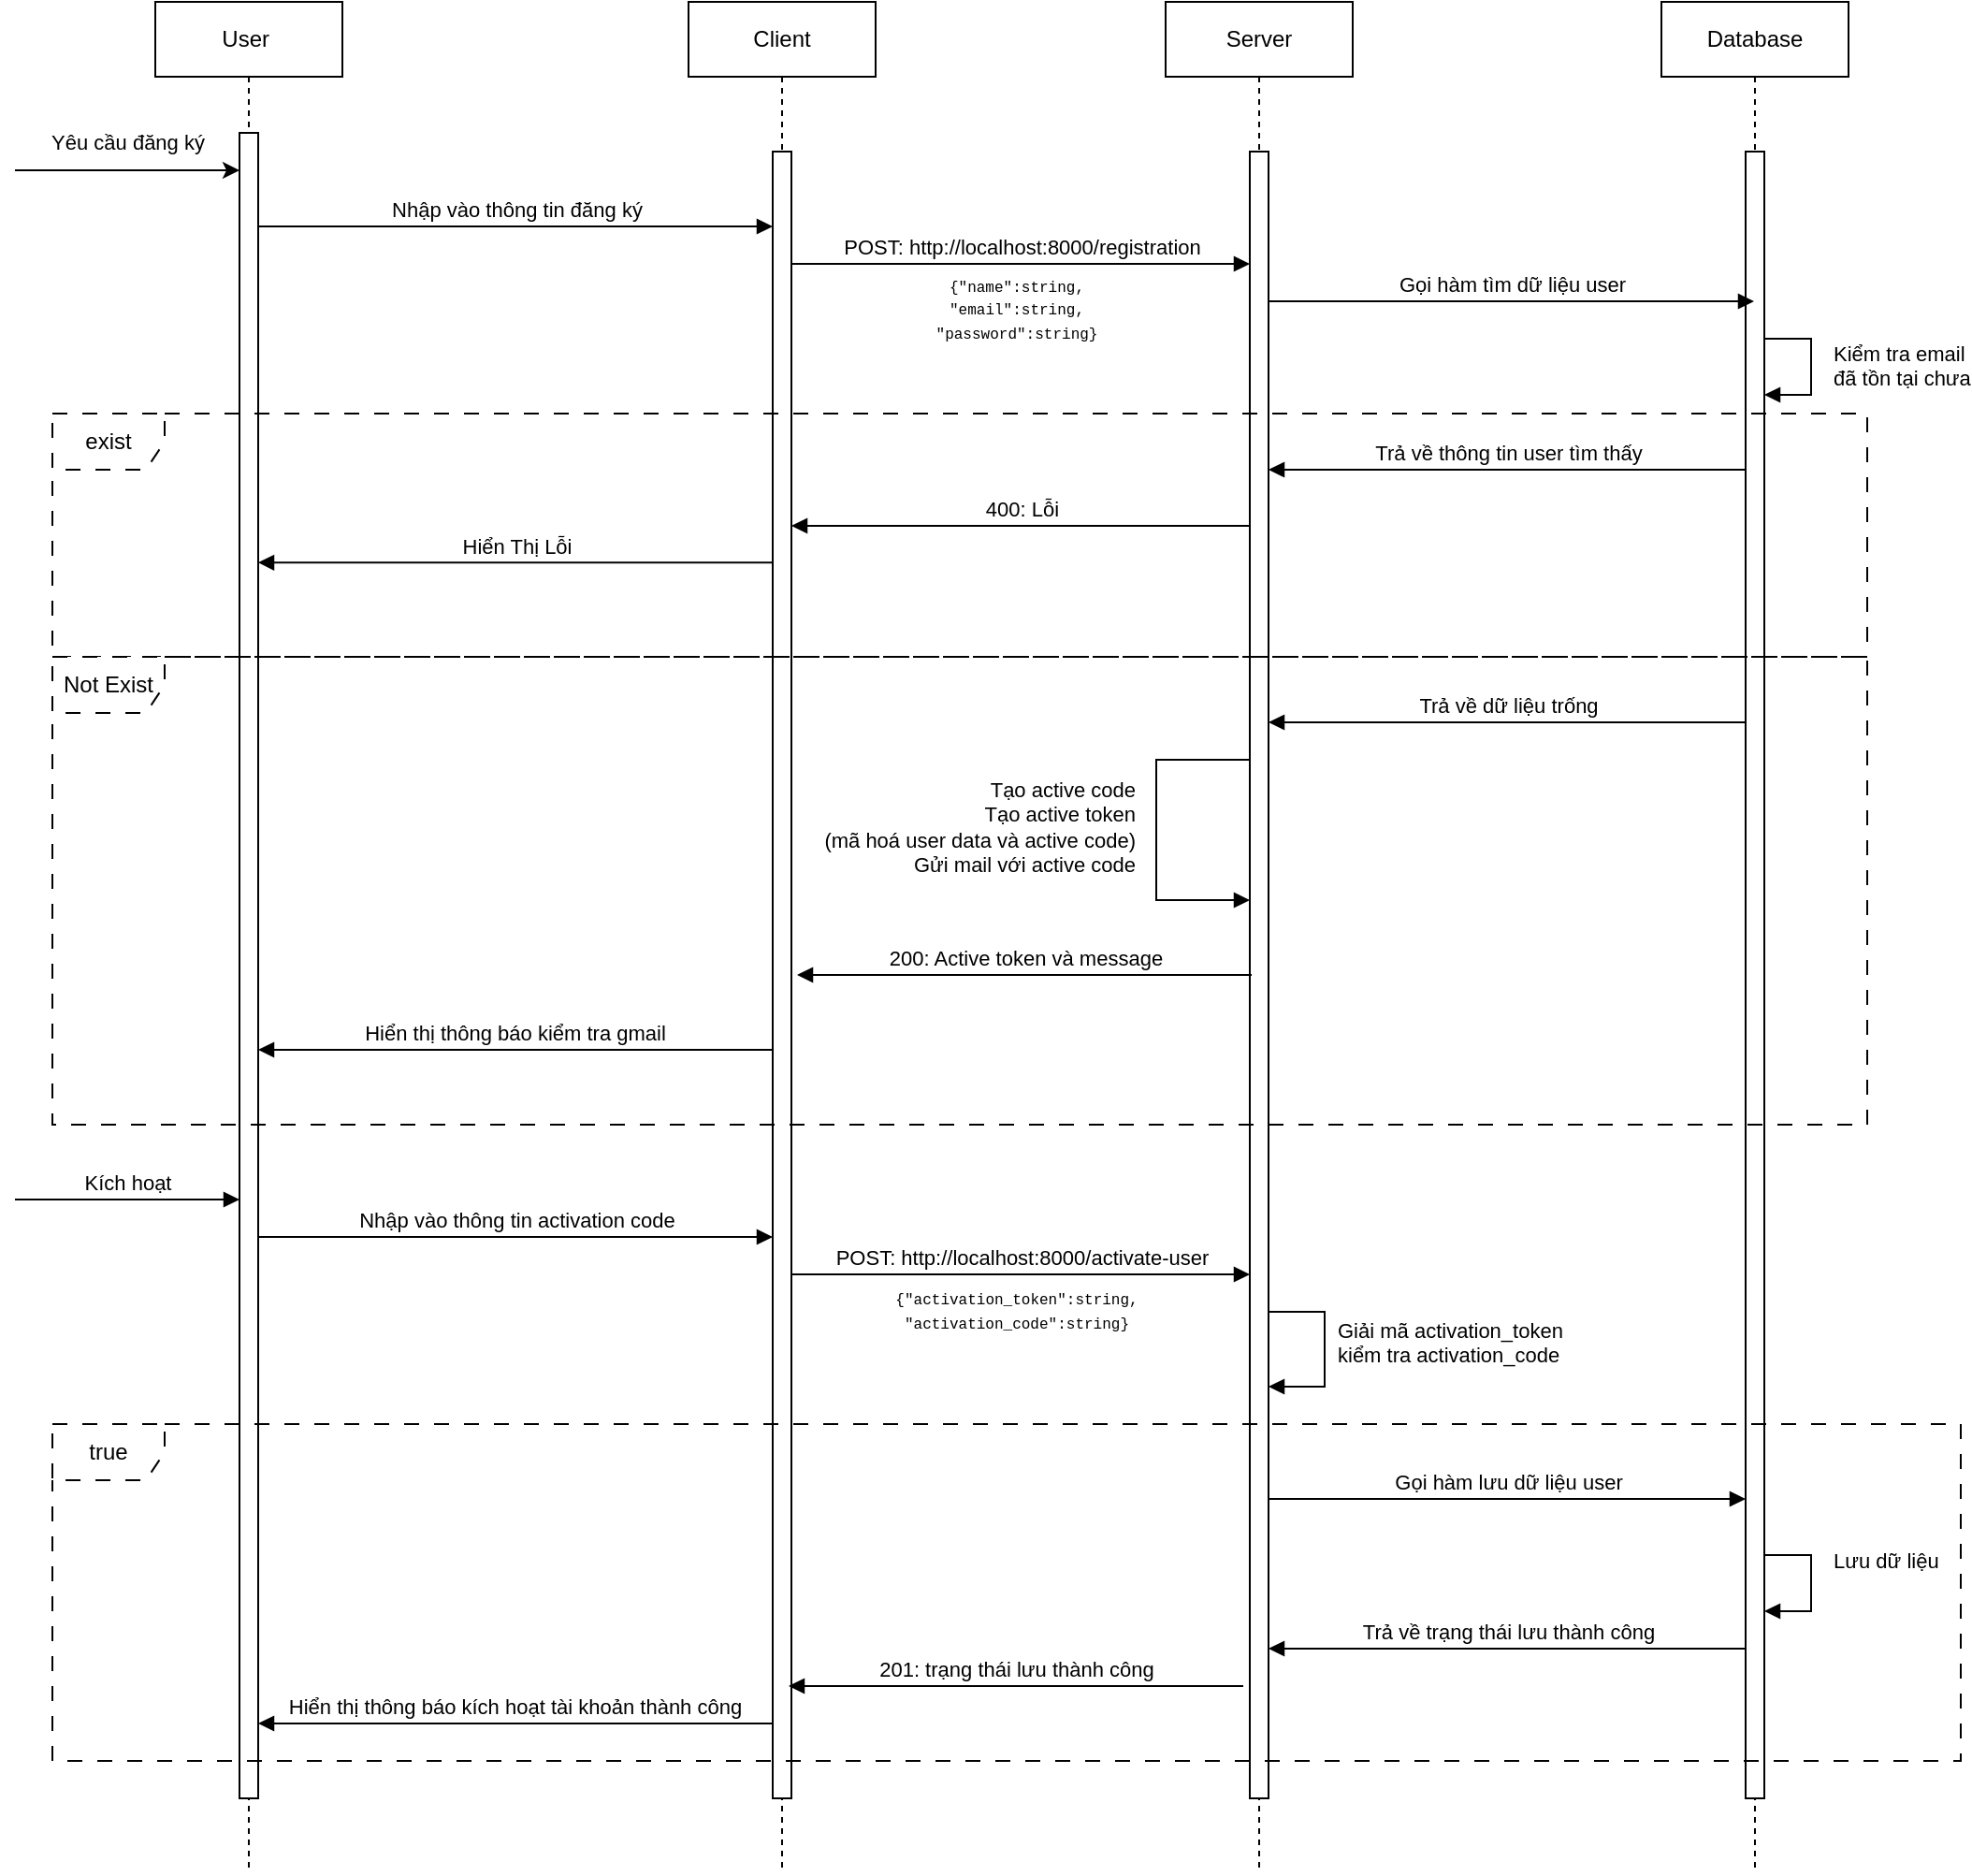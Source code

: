<mxfile version="24.1.0" type="device" pages="3">
  <diagram name="Registration" id="2YBvvXClWsGukQMizWep">
    <mxGraphModel dx="1434" dy="1047" grid="1" gridSize="10" guides="1" tooltips="1" connect="1" arrows="1" fold="1" page="1" pageScale="1" pageWidth="1100" pageHeight="850" math="0" shadow="0">
      <root>
        <mxCell id="0" />
        <mxCell id="1" parent="0" />
        <mxCell id="aM9ryv3xv72pqoxQDRHE-1" value="User&amp;nbsp;" style="shape=umlLifeline;perimeter=lifelinePerimeter;whiteSpace=wrap;html=1;container=0;dropTarget=0;collapsible=0;recursiveResize=0;outlineConnect=0;portConstraint=eastwest;newEdgeStyle={&quot;edgeStyle&quot;:&quot;elbowEdgeStyle&quot;,&quot;elbow&quot;:&quot;vertical&quot;,&quot;curved&quot;:0,&quot;rounded&quot;:0};" parent="1" vertex="1">
          <mxGeometry x="85" y="40" width="100" height="1000" as="geometry" />
        </mxCell>
        <mxCell id="aM9ryv3xv72pqoxQDRHE-2" value="" style="html=1;points=[];perimeter=orthogonalPerimeter;outlineConnect=0;targetShapes=umlLifeline;portConstraint=eastwest;newEdgeStyle={&quot;edgeStyle&quot;:&quot;elbowEdgeStyle&quot;,&quot;elbow&quot;:&quot;vertical&quot;,&quot;curved&quot;:0,&quot;rounded&quot;:0};" parent="aM9ryv3xv72pqoxQDRHE-1" vertex="1">
          <mxGeometry x="45" y="70" width="10" height="890" as="geometry" />
        </mxCell>
        <mxCell id="aM9ryv3xv72pqoxQDRHE-5" value="Client" style="shape=umlLifeline;perimeter=lifelinePerimeter;whiteSpace=wrap;html=1;container=0;dropTarget=0;collapsible=0;recursiveResize=0;outlineConnect=0;portConstraint=eastwest;newEdgeStyle={&quot;edgeStyle&quot;:&quot;elbowEdgeStyle&quot;,&quot;elbow&quot;:&quot;vertical&quot;,&quot;curved&quot;:0,&quot;rounded&quot;:0};" parent="1" vertex="1">
          <mxGeometry x="370" y="40" width="100" height="1000" as="geometry" />
        </mxCell>
        <mxCell id="aM9ryv3xv72pqoxQDRHE-6" value="" style="html=1;points=[];perimeter=orthogonalPerimeter;outlineConnect=0;targetShapes=umlLifeline;portConstraint=eastwest;newEdgeStyle={&quot;edgeStyle&quot;:&quot;elbowEdgeStyle&quot;,&quot;elbow&quot;:&quot;vertical&quot;,&quot;curved&quot;:0,&quot;rounded&quot;:0};" parent="aM9ryv3xv72pqoxQDRHE-5" vertex="1">
          <mxGeometry x="45" y="80" width="10" height="880" as="geometry" />
        </mxCell>
        <mxCell id="aM9ryv3xv72pqoxQDRHE-7" value="Nhập vào thông tin đăng ký" style="html=1;verticalAlign=bottom;endArrow=block;edgeStyle=elbowEdgeStyle;elbow=vertical;curved=0;rounded=0;" parent="1" target="aM9ryv3xv72pqoxQDRHE-6" edge="1">
          <mxGeometry relative="1" as="geometry">
            <mxPoint x="140" y="160" as="sourcePoint" />
            <Array as="points">
              <mxPoint x="275" y="160" />
              <mxPoint x="225" y="140" />
            </Array>
            <mxPoint x="450" y="160" as="targetPoint" />
          </mxGeometry>
        </mxCell>
        <mxCell id="dSU3WJ1MzrSlYaQbM98C-1" value="Server" style="shape=umlLifeline;perimeter=lifelinePerimeter;whiteSpace=wrap;html=1;container=0;dropTarget=0;collapsible=0;recursiveResize=0;outlineConnect=0;portConstraint=eastwest;newEdgeStyle={&quot;edgeStyle&quot;:&quot;elbowEdgeStyle&quot;,&quot;elbow&quot;:&quot;vertical&quot;,&quot;curved&quot;:0,&quot;rounded&quot;:0};" parent="1" vertex="1">
          <mxGeometry x="625" y="40" width="100" height="1000" as="geometry" />
        </mxCell>
        <mxCell id="dSU3WJ1MzrSlYaQbM98C-2" value="" style="html=1;points=[];perimeter=orthogonalPerimeter;outlineConnect=0;targetShapes=umlLifeline;portConstraint=eastwest;newEdgeStyle={&quot;edgeStyle&quot;:&quot;elbowEdgeStyle&quot;,&quot;elbow&quot;:&quot;vertical&quot;,&quot;curved&quot;:0,&quot;rounded&quot;:0};" parent="dSU3WJ1MzrSlYaQbM98C-1" vertex="1">
          <mxGeometry x="45" y="80" width="10" height="880" as="geometry" />
        </mxCell>
        <mxCell id="dSU3WJ1MzrSlYaQbM98C-39" value="Tạo active code&lt;br&gt;Tạo active token&lt;br&gt;(mã hoá user data và active code)&lt;br&gt;Gửi mail với active code" style="html=1;verticalAlign=bottom;endArrow=block;curved=0;rounded=0;align=right;fillColor=none;labelBackgroundColor=none;" parent="dSU3WJ1MzrSlYaQbM98C-1" target="dSU3WJ1MzrSlYaQbM98C-2" edge="1">
          <mxGeometry x="0.314" y="-10" width="80" relative="1" as="geometry">
            <mxPoint x="45" y="405" as="sourcePoint" />
            <mxPoint x="45" y="435" as="targetPoint" />
            <Array as="points">
              <mxPoint x="-5" y="405" />
              <mxPoint x="-5" y="480" />
            </Array>
            <mxPoint as="offset" />
          </mxGeometry>
        </mxCell>
        <mxCell id="dSU3WJ1MzrSlYaQbM98C-46" value="Giải mã activation_token&lt;br&gt;kiểm tra activation_code" style="html=1;verticalAlign=bottom;endArrow=block;curved=0;rounded=0;align=left;fillColor=none;labelBackgroundColor=none;" parent="dSU3WJ1MzrSlYaQbM98C-1" source="dSU3WJ1MzrSlYaQbM98C-2" target="dSU3WJ1MzrSlYaQbM98C-2" edge="1">
          <mxGeometry x="0.235" y="5" width="80" relative="1" as="geometry">
            <mxPoint x="80" y="700" as="sourcePoint" />
            <mxPoint x="80" y="775" as="targetPoint" />
            <Array as="points">
              <mxPoint x="85" y="700" />
              <mxPoint x="85" y="740" />
            </Array>
            <mxPoint as="offset" />
          </mxGeometry>
        </mxCell>
        <mxCell id="dSU3WJ1MzrSlYaQbM98C-10" value="" style="endArrow=classic;html=1;rounded=0;" parent="1" target="aM9ryv3xv72pqoxQDRHE-2" edge="1">
          <mxGeometry width="50" height="50" relative="1" as="geometry">
            <mxPoint x="10" y="130" as="sourcePoint" />
            <mxPoint x="134.5" y="130" as="targetPoint" />
          </mxGeometry>
        </mxCell>
        <mxCell id="dSU3WJ1MzrSlYaQbM98C-12" value="&lt;font style=&quot;font-size: 11px;&quot;&gt;Yêu cầu đăng ký&lt;/font&gt;" style="text;html=1;align=center;verticalAlign=middle;resizable=0;points=[];autosize=1;strokeColor=none;fillColor=none;" parent="1" vertex="1">
          <mxGeometry x="15" y="100" width="110" height="30" as="geometry" />
        </mxCell>
        <mxCell id="dSU3WJ1MzrSlYaQbM98C-13" value="Database" style="shape=umlLifeline;perimeter=lifelinePerimeter;whiteSpace=wrap;html=1;container=0;dropTarget=0;collapsible=0;recursiveResize=0;outlineConnect=0;portConstraint=eastwest;newEdgeStyle={&quot;edgeStyle&quot;:&quot;elbowEdgeStyle&quot;,&quot;elbow&quot;:&quot;vertical&quot;,&quot;curved&quot;:0,&quot;rounded&quot;:0};" parent="1" vertex="1">
          <mxGeometry x="890" y="40" width="100" height="1000" as="geometry" />
        </mxCell>
        <mxCell id="dSU3WJ1MzrSlYaQbM98C-14" value="" style="html=1;points=[];perimeter=orthogonalPerimeter;outlineConnect=0;targetShapes=umlLifeline;portConstraint=eastwest;newEdgeStyle={&quot;edgeStyle&quot;:&quot;elbowEdgeStyle&quot;,&quot;elbow&quot;:&quot;vertical&quot;,&quot;curved&quot;:0,&quot;rounded&quot;:0};" parent="dSU3WJ1MzrSlYaQbM98C-13" vertex="1">
          <mxGeometry x="45" y="80" width="10" height="880" as="geometry" />
        </mxCell>
        <mxCell id="dSU3WJ1MzrSlYaQbM98C-24" value="Kiểm tra email&lt;br&gt;đã tồn tại chưa" style="html=1;verticalAlign=bottom;endArrow=block;curved=0;rounded=0;align=left;" parent="dSU3WJ1MzrSlYaQbM98C-13" edge="1">
          <mxGeometry x="0.375" y="-10" width="80" relative="1" as="geometry">
            <mxPoint x="55" y="180" as="sourcePoint" />
            <mxPoint x="55" y="210" as="targetPoint" />
            <Array as="points">
              <mxPoint x="80" y="180" />
              <mxPoint x="80" y="210" />
            </Array>
            <mxPoint x="10" y="10" as="offset" />
          </mxGeometry>
        </mxCell>
        <mxCell id="dSU3WJ1MzrSlYaQbM98C-50" value="Lưu dữ liệu" style="html=1;verticalAlign=bottom;endArrow=block;curved=0;rounded=0;align=left;" parent="dSU3WJ1MzrSlYaQbM98C-13" source="dSU3WJ1MzrSlYaQbM98C-14" target="dSU3WJ1MzrSlYaQbM98C-14" edge="1">
          <mxGeometry x="-0.083" y="10" width="80" relative="1" as="geometry">
            <mxPoint x="60" y="820" as="sourcePoint" />
            <mxPoint x="120" y="880" as="targetPoint" />
            <Array as="points">
              <mxPoint x="80" y="830" />
              <mxPoint x="80" y="860" />
            </Array>
            <mxPoint as="offset" />
          </mxGeometry>
        </mxCell>
        <mxCell id="dSU3WJ1MzrSlYaQbM98C-15" value="POST: http://localhost:8000/registration" style="html=1;verticalAlign=bottom;endArrow=block;edgeStyle=elbowEdgeStyle;elbow=horizontal;curved=0;rounded=0;" parent="1" source="aM9ryv3xv72pqoxQDRHE-6" target="dSU3WJ1MzrSlYaQbM98C-2" edge="1">
          <mxGeometry relative="1" as="geometry">
            <mxPoint x="430" y="180" as="sourcePoint" />
            <Array as="points">
              <mxPoint x="520" y="180" />
              <mxPoint x="465" y="170" />
            </Array>
            <mxPoint x="655" y="190" as="targetPoint" />
          </mxGeometry>
        </mxCell>
        <mxCell id="dSU3WJ1MzrSlYaQbM98C-23" value="Gọi hàm tìm dữ liệu user" style="html=1;verticalAlign=bottom;endArrow=block;curved=0;rounded=0;" parent="1" edge="1">
          <mxGeometry width="80" relative="1" as="geometry">
            <mxPoint x="680" y="200" as="sourcePoint" />
            <mxPoint x="939.5" y="200" as="targetPoint" />
          </mxGeometry>
        </mxCell>
        <mxCell id="dSU3WJ1MzrSlYaQbM98C-28" value="exist" style="shape=umlFrame;whiteSpace=wrap;html=1;pointerEvents=0;dashed=1;dashPattern=8 8;" parent="1" vertex="1">
          <mxGeometry x="30" y="260" width="970" height="130" as="geometry" />
        </mxCell>
        <mxCell id="dSU3WJ1MzrSlYaQbM98C-29" value="Trả về thông tin user tìm thấy" style="html=1;verticalAlign=bottom;endArrow=block;curved=0;rounded=0;" parent="1" edge="1">
          <mxGeometry x="0.001" width="80" relative="1" as="geometry">
            <mxPoint x="935" y="290" as="sourcePoint" />
            <mxPoint x="680" y="290" as="targetPoint" />
            <mxPoint as="offset" />
          </mxGeometry>
        </mxCell>
        <mxCell id="dSU3WJ1MzrSlYaQbM98C-30" value="400: Lỗi" style="html=1;verticalAlign=bottom;endArrow=block;curved=0;rounded=0;" parent="1" edge="1">
          <mxGeometry x="0.002" width="80" relative="1" as="geometry">
            <mxPoint x="670" y="320" as="sourcePoint" />
            <mxPoint x="425" y="320" as="targetPoint" />
            <mxPoint as="offset" />
          </mxGeometry>
        </mxCell>
        <mxCell id="dSU3WJ1MzrSlYaQbM98C-33" value="Hiển Thị Lỗi" style="html=1;verticalAlign=bottom;endArrow=block;curved=0;rounded=0;" parent="1" edge="1">
          <mxGeometry x="0.001" width="80" relative="1" as="geometry">
            <mxPoint x="415" y="339.63" as="sourcePoint" />
            <mxPoint x="140" y="339.63" as="targetPoint" />
            <mxPoint as="offset" />
          </mxGeometry>
        </mxCell>
        <mxCell id="dSU3WJ1MzrSlYaQbM98C-34" value="Not Exist" style="shape=umlFrame;whiteSpace=wrap;html=1;pointerEvents=0;dashed=1;dashPattern=8 8;" parent="1" vertex="1">
          <mxGeometry x="30" y="390" width="970" height="250" as="geometry" />
        </mxCell>
        <mxCell id="dSU3WJ1MzrSlYaQbM98C-35" value="Trả về dữ liệu trống" style="html=1;verticalAlign=bottom;endArrow=block;curved=0;rounded=0;" parent="1" edge="1">
          <mxGeometry x="0.001" width="80" relative="1" as="geometry">
            <mxPoint x="935" y="425" as="sourcePoint" />
            <mxPoint x="680" y="425" as="targetPoint" />
            <mxPoint as="offset" />
          </mxGeometry>
        </mxCell>
        <mxCell id="dSU3WJ1MzrSlYaQbM98C-37" value="200: Active token và message" style="html=1;verticalAlign=bottom;endArrow=block;curved=0;rounded=0;" parent="1" edge="1">
          <mxGeometry x="0.001" width="80" relative="1" as="geometry">
            <mxPoint x="671" y="560" as="sourcePoint" />
            <mxPoint x="428" y="560" as="targetPoint" />
            <mxPoint as="offset" />
          </mxGeometry>
        </mxCell>
        <mxCell id="dSU3WJ1MzrSlYaQbM98C-38" value="Hiển thị thông báo kiểm tra gmail" style="html=1;verticalAlign=bottom;endArrow=block;curved=0;rounded=0;" parent="1" edge="1">
          <mxGeometry x="0.003" width="80" relative="1" as="geometry">
            <mxPoint x="415" y="600.0" as="sourcePoint" />
            <mxPoint x="140" y="600.0" as="targetPoint" />
            <mxPoint as="offset" />
          </mxGeometry>
        </mxCell>
        <mxCell id="dSU3WJ1MzrSlYaQbM98C-41" value="Kích hoạt" style="html=1;verticalAlign=bottom;endArrow=block;edgeStyle=elbowEdgeStyle;elbow=vertical;curved=0;rounded=0;" parent="1" edge="1">
          <mxGeometry relative="1" as="geometry">
            <mxPoint x="10" y="680" as="sourcePoint" />
            <mxPoint x="130" y="680" as="targetPoint" />
          </mxGeometry>
        </mxCell>
        <mxCell id="dSU3WJ1MzrSlYaQbM98C-42" value="Nhập vào thông tin activation code" style="html=1;verticalAlign=bottom;endArrow=block;edgeStyle=elbowEdgeStyle;elbow=vertical;curved=0;rounded=0;" parent="1" edge="1">
          <mxGeometry relative="1" as="geometry">
            <mxPoint x="140" y="700" as="sourcePoint" />
            <Array as="points">
              <mxPoint x="275" y="700" />
              <mxPoint x="225" y="680" />
            </Array>
            <mxPoint x="415" y="700" as="targetPoint" />
          </mxGeometry>
        </mxCell>
        <mxCell id="dSU3WJ1MzrSlYaQbM98C-43" value="POST: http://localhost:8000/activate-user" style="html=1;verticalAlign=bottom;endArrow=block;edgeStyle=elbowEdgeStyle;elbow=horizontal;curved=0;rounded=0;" parent="1" source="aM9ryv3xv72pqoxQDRHE-6" target="dSU3WJ1MzrSlYaQbM98C-2" edge="1">
          <mxGeometry relative="1" as="geometry">
            <mxPoint x="420" y="720" as="sourcePoint" />
            <Array as="points">
              <mxPoint x="515" y="720" />
              <mxPoint x="460" y="710" />
            </Array>
            <mxPoint x="665" y="720" as="targetPoint" />
          </mxGeometry>
        </mxCell>
        <mxCell id="dSU3WJ1MzrSlYaQbM98C-44" value="&lt;div style=&quot;font-family: IBMPlexMono, Monaco, &amp;quot;Courier New&amp;quot;, monospace, Menlo, Monaco, &amp;quot;Courier New&amp;quot;, monospace; line-height: 155%; font-size: 8px;&quot;&gt;&lt;div style=&quot;line-height: 155%;&quot;&gt;{&lt;span style=&quot;background-color: initial;&quot;&gt;&quot;name&quot;&lt;/span&gt;&lt;span style=&quot;background-color: initial;&quot;&gt;:&lt;/span&gt;&lt;span style=&quot;background-color: initial;&quot;&gt;string&lt;/span&gt;&lt;span style=&quot;background-color: initial;&quot;&gt;,&lt;/span&gt;&lt;/div&gt;&lt;div style=&quot;line-height: 155%;&quot;&gt;&lt;span style=&quot;background-color: initial;&quot;&gt;&quot;email&quot;&lt;/span&gt;&lt;span style=&quot;background-color: initial;&quot;&gt;:&lt;/span&gt;&lt;span style=&quot;background-color: initial;&quot;&gt;string&lt;/span&gt;&lt;span style=&quot;background-color: initial;&quot;&gt;,&lt;/span&gt;&lt;/div&gt;&lt;div style=&quot;line-height: 155%;&quot;&gt;&lt;span style=&quot;background-color: initial;&quot;&gt;&quot;password&quot;&lt;/span&gt;&lt;span style=&quot;background-color: initial;&quot;&gt;:&lt;/span&gt;&lt;span style=&quot;background-color: initial;&quot;&gt;string&lt;/span&gt;&lt;span style=&quot;background-color: initial;&quot;&gt;}&lt;/span&gt;&lt;/div&gt;&lt;/div&gt;" style="text;html=1;align=center;verticalAlign=middle;resizable=0;points=[];autosize=1;strokeColor=none;fillColor=none;" parent="1" vertex="1">
          <mxGeometry x="490" y="180" width="110" height="50" as="geometry" />
        </mxCell>
        <mxCell id="dSU3WJ1MzrSlYaQbM98C-45" value="&lt;div style=&quot;font-family: IBMPlexMono, Monaco, &amp;quot;Courier New&amp;quot;, monospace, Menlo, Monaco, &amp;quot;Courier New&amp;quot;, monospace; line-height: 155%; font-size: 8px;&quot;&gt;&lt;div style=&quot;line-height: 155%;&quot;&gt;{&lt;span style=&quot;background-color: initial;&quot;&gt;&quot;activation_token&quot;&lt;/span&gt;&lt;span style=&quot;background-color: initial;&quot;&gt;:&lt;/span&gt;&lt;span style=&quot;background-color: initial;&quot;&gt;string&lt;/span&gt;&lt;span style=&quot;background-color: initial;&quot;&gt;,&lt;/span&gt;&lt;/div&gt;&lt;div style=&quot;line-height: 155%;&quot;&gt;&lt;span style=&quot;background-color: initial;&quot;&gt;&quot;activation_code&quot;&lt;/span&gt;&lt;span style=&quot;background-color: initial;&quot;&gt;:&lt;/span&gt;&lt;span style=&quot;background-color: initial;&quot;&gt;string&lt;/span&gt;&lt;span style=&quot;background-color: initial;&quot;&gt;}&lt;/span&gt;&lt;/div&gt;&lt;/div&gt;" style="text;html=1;align=center;verticalAlign=middle;resizable=0;points=[];autosize=1;strokeColor=none;fillColor=none;" parent="1" vertex="1">
          <mxGeometry x="470" y="720" width="150" height="40" as="geometry" />
        </mxCell>
        <mxCell id="dSU3WJ1MzrSlYaQbM98C-49" value="Gọi hàm lưu dữ liệu user" style="html=1;verticalAlign=bottom;endArrow=block;curved=0;rounded=0;" parent="1" edge="1">
          <mxGeometry width="80" relative="1" as="geometry">
            <mxPoint x="680" y="840" as="sourcePoint" />
            <mxPoint x="935" y="840" as="targetPoint" />
          </mxGeometry>
        </mxCell>
        <mxCell id="dSU3WJ1MzrSlYaQbM98C-52" value="Trả về trạng thái lưu thành công" style="html=1;verticalAlign=bottom;endArrow=block;curved=0;rounded=0;" parent="1" edge="1">
          <mxGeometry x="0.001" width="80" relative="1" as="geometry">
            <mxPoint x="935" y="920" as="sourcePoint" />
            <mxPoint x="680" y="920" as="targetPoint" />
            <mxPoint as="offset" />
          </mxGeometry>
        </mxCell>
        <mxCell id="dSU3WJ1MzrSlYaQbM98C-54" value="201: trạng thái lưu thành công" style="html=1;verticalAlign=bottom;endArrow=block;curved=0;rounded=0;" parent="1" edge="1">
          <mxGeometry x="0.002" width="80" relative="1" as="geometry">
            <mxPoint x="666.5" y="940" as="sourcePoint" />
            <mxPoint x="423.5" y="940" as="targetPoint" />
            <mxPoint as="offset" />
          </mxGeometry>
        </mxCell>
        <mxCell id="dSU3WJ1MzrSlYaQbM98C-55" value="Hiển thị thông báo kích hoạt tài khoản thành công" style="html=1;verticalAlign=bottom;endArrow=block;curved=0;rounded=0;" parent="1" edge="1">
          <mxGeometry x="0.003" width="80" relative="1" as="geometry">
            <mxPoint x="415" y="960.0" as="sourcePoint" />
            <mxPoint x="140" y="960.0" as="targetPoint" />
            <mxPoint as="offset" />
          </mxGeometry>
        </mxCell>
        <mxCell id="dSU3WJ1MzrSlYaQbM98C-56" value="true" style="shape=umlFrame;whiteSpace=wrap;html=1;pointerEvents=0;dashed=1;dashPattern=8 8;" parent="1" vertex="1">
          <mxGeometry x="30" y="800" width="1020" height="180" as="geometry" />
        </mxCell>
      </root>
    </mxGraphModel>
  </diagram>
  <diagram id="vxmLLSmqNU-c5YtnFg8I" name="Login and Refresh token">
    <mxGraphModel dx="1434" dy="1047" grid="1" gridSize="10" guides="1" tooltips="1" connect="1" arrows="1" fold="1" page="1" pageScale="1" pageWidth="1100" pageHeight="850" math="0" shadow="0">
      <root>
        <mxCell id="0" />
        <mxCell id="1" parent="0" />
        <mxCell id="di1YvmITWPGUJLp-xyHf-1" value="User&amp;nbsp;" style="shape=umlLifeline;perimeter=lifelinePerimeter;whiteSpace=wrap;html=1;container=0;dropTarget=0;collapsible=0;recursiveResize=0;outlineConnect=0;portConstraint=eastwest;newEdgeStyle={&quot;edgeStyle&quot;:&quot;elbowEdgeStyle&quot;,&quot;elbow&quot;:&quot;vertical&quot;,&quot;curved&quot;:0,&quot;rounded&quot;:0};" parent="1" vertex="1">
          <mxGeometry x="85" y="40" width="100" height="1360" as="geometry" />
        </mxCell>
        <mxCell id="di1YvmITWPGUJLp-xyHf-2" value="" style="html=1;points=[];perimeter=orthogonalPerimeter;outlineConnect=0;targetShapes=umlLifeline;portConstraint=eastwest;newEdgeStyle={&quot;edgeStyle&quot;:&quot;elbowEdgeStyle&quot;,&quot;elbow&quot;:&quot;vertical&quot;,&quot;curved&quot;:0,&quot;rounded&quot;:0};" parent="di1YvmITWPGUJLp-xyHf-1" vertex="1">
          <mxGeometry x="45" y="70" width="10" height="1250" as="geometry" />
        </mxCell>
        <mxCell id="di1YvmITWPGUJLp-xyHf-3" value="Client" style="shape=umlLifeline;perimeter=lifelinePerimeter;whiteSpace=wrap;html=1;container=0;dropTarget=0;collapsible=0;recursiveResize=0;outlineConnect=0;portConstraint=eastwest;newEdgeStyle={&quot;edgeStyle&quot;:&quot;elbowEdgeStyle&quot;,&quot;elbow&quot;:&quot;vertical&quot;,&quot;curved&quot;:0,&quot;rounded&quot;:0};" parent="1" vertex="1">
          <mxGeometry x="370" y="40" width="100" height="1360" as="geometry" />
        </mxCell>
        <mxCell id="di1YvmITWPGUJLp-xyHf-4" value="" style="html=1;points=[];perimeter=orthogonalPerimeter;outlineConnect=0;targetShapes=umlLifeline;portConstraint=eastwest;newEdgeStyle={&quot;edgeStyle&quot;:&quot;elbowEdgeStyle&quot;,&quot;elbow&quot;:&quot;vertical&quot;,&quot;curved&quot;:0,&quot;rounded&quot;:0};" parent="di1YvmITWPGUJLp-xyHf-3" vertex="1">
          <mxGeometry x="45" y="80" width="10" height="1240" as="geometry" />
        </mxCell>
        <mxCell id="di1YvmITWPGUJLp-xyHf-6" value="Server" style="shape=umlLifeline;perimeter=lifelinePerimeter;whiteSpace=wrap;html=1;container=0;dropTarget=0;collapsible=0;recursiveResize=0;outlineConnect=0;portConstraint=eastwest;newEdgeStyle={&quot;edgeStyle&quot;:&quot;elbowEdgeStyle&quot;,&quot;elbow&quot;:&quot;vertical&quot;,&quot;curved&quot;:0,&quot;rounded&quot;:0};" parent="1" vertex="1">
          <mxGeometry x="625" y="40" width="100" height="1360" as="geometry" />
        </mxCell>
        <mxCell id="di1YvmITWPGUJLp-xyHf-7" value="" style="html=1;points=[];perimeter=orthogonalPerimeter;outlineConnect=0;targetShapes=umlLifeline;portConstraint=eastwest;newEdgeStyle={&quot;edgeStyle&quot;:&quot;elbowEdgeStyle&quot;,&quot;elbow&quot;:&quot;vertical&quot;,&quot;curved&quot;:0,&quot;rounded&quot;:0};" parent="di1YvmITWPGUJLp-xyHf-6" vertex="1">
          <mxGeometry x="45" y="80" width="10" height="1240" as="geometry" />
        </mxCell>
        <mxCell id="di1YvmITWPGUJLp-xyHf-9" value="kiểm tra&amp;nbsp;access_token&lt;br&gt;trong cookie" style="html=1;verticalAlign=bottom;endArrow=block;curved=0;rounded=0;align=left;fillColor=none;labelBackgroundColor=none;" parent="di1YvmITWPGUJLp-xyHf-6" source="di1YvmITWPGUJLp-xyHf-7" target="di1YvmITWPGUJLp-xyHf-7" edge="1">
          <mxGeometry x="0.235" y="5" width="80" relative="1" as="geometry">
            <mxPoint x="80" y="700" as="sourcePoint" />
            <mxPoint x="80" y="775" as="targetPoint" />
            <Array as="points">
              <mxPoint x="85" y="700" />
              <mxPoint x="85" y="740" />
            </Array>
            <mxPoint as="offset" />
          </mxGeometry>
        </mxCell>
        <mxCell id="di1YvmITWPGUJLp-xyHf-10" value="" style="endArrow=classic;html=1;rounded=0;" parent="1" target="di1YvmITWPGUJLp-xyHf-2" edge="1">
          <mxGeometry width="50" height="50" relative="1" as="geometry">
            <mxPoint x="10" y="130" as="sourcePoint" />
            <mxPoint x="134.5" y="130" as="targetPoint" />
          </mxGeometry>
        </mxCell>
        <mxCell id="di1YvmITWPGUJLp-xyHf-11" value="&lt;font style=&quot;font-size: 11px;&quot;&gt;Yêu cầu đăng nhập&lt;/font&gt;" style="text;html=1;align=center;verticalAlign=middle;resizable=0;points=[];autosize=1;strokeColor=none;fillColor=none;" parent="1" vertex="1">
          <mxGeometry x="10" y="100" width="120" height="30" as="geometry" />
        </mxCell>
        <mxCell id="di1YvmITWPGUJLp-xyHf-12" value="Database" style="shape=umlLifeline;perimeter=lifelinePerimeter;whiteSpace=wrap;html=1;container=0;dropTarget=0;collapsible=0;recursiveResize=0;outlineConnect=0;portConstraint=eastwest;newEdgeStyle={&quot;edgeStyle&quot;:&quot;elbowEdgeStyle&quot;,&quot;elbow&quot;:&quot;vertical&quot;,&quot;curved&quot;:0,&quot;rounded&quot;:0};" parent="1" vertex="1">
          <mxGeometry x="890" y="40" width="100" height="1360" as="geometry" />
        </mxCell>
        <mxCell id="di1YvmITWPGUJLp-xyHf-13" value="" style="html=1;points=[];perimeter=orthogonalPerimeter;outlineConnect=0;targetShapes=umlLifeline;portConstraint=eastwest;newEdgeStyle={&quot;edgeStyle&quot;:&quot;elbowEdgeStyle&quot;,&quot;elbow&quot;:&quot;vertical&quot;,&quot;curved&quot;:0,&quot;rounded&quot;:0};" parent="di1YvmITWPGUJLp-xyHf-12" vertex="1">
          <mxGeometry x="45" y="80" width="10" height="1240" as="geometry" />
        </mxCell>
        <mxCell id="di1YvmITWPGUJLp-xyHf-14" value="Tìm người &lt;br&gt;dùng" style="html=1;verticalAlign=bottom;endArrow=block;curved=0;rounded=0;align=left;" parent="di1YvmITWPGUJLp-xyHf-12" edge="1">
          <mxGeometry x="0.375" y="-10" width="80" relative="1" as="geometry">
            <mxPoint x="55" y="180" as="sourcePoint" />
            <mxPoint x="55" y="210" as="targetPoint" />
            <Array as="points">
              <mxPoint x="80" y="180" />
              <mxPoint x="80" y="210" />
            </Array>
            <mxPoint x="10" y="10" as="offset" />
          </mxGeometry>
        </mxCell>
        <mxCell id="di1YvmITWPGUJLp-xyHf-17" value="Gọi hàm tìm dữ liệu user" style="html=1;verticalAlign=bottom;endArrow=block;curved=0;rounded=0;" parent="1" edge="1">
          <mxGeometry width="80" relative="1" as="geometry">
            <mxPoint x="680" y="200" as="sourcePoint" />
            <mxPoint x="939.5" y="200" as="targetPoint" />
          </mxGeometry>
        </mxCell>
        <mxCell id="di1YvmITWPGUJLp-xyHf-18" value="exist" style="shape=umlFrame;whiteSpace=wrap;html=1;pointerEvents=0;dashed=1;dashPattern=8 8;" parent="1" vertex="1">
          <mxGeometry x="30" y="260" width="1170" height="160" as="geometry" />
        </mxCell>
        <mxCell id="di1YvmITWPGUJLp-xyHf-19" value="Trả về thông tin user tìm thấy" style="html=1;verticalAlign=bottom;endArrow=block;curved=0;rounded=0;" parent="1" edge="1">
          <mxGeometry x="0.001" width="80" relative="1" as="geometry">
            <mxPoint x="935" y="290" as="sourcePoint" />
            <mxPoint x="680" y="290" as="targetPoint" />
            <mxPoint as="offset" />
          </mxGeometry>
        </mxCell>
        <mxCell id="di1YvmITWPGUJLp-xyHf-21" value="Thị thông báo đăng nhập hành công" style="html=1;verticalAlign=bottom;endArrow=block;curved=0;rounded=0;" parent="1" edge="1">
          <mxGeometry x="0.001" width="80" relative="1" as="geometry">
            <mxPoint x="415" y="400.0" as="sourcePoint" />
            <mxPoint x="140" y="400.0" as="targetPoint" />
            <mxPoint as="offset" />
          </mxGeometry>
        </mxCell>
        <mxCell id="di1YvmITWPGUJLp-xyHf-22" value="Not Exist" style="shape=umlFrame;whiteSpace=wrap;html=1;pointerEvents=0;dashed=1;dashPattern=8 8;" parent="1" vertex="1">
          <mxGeometry x="30" y="420" width="1170" height="150" as="geometry" />
        </mxCell>
        <mxCell id="di1YvmITWPGUJLp-xyHf-23" value="Trả về dữ liệu trống" style="html=1;verticalAlign=bottom;endArrow=block;curved=0;rounded=0;" parent="1" edge="1">
          <mxGeometry x="0.001" width="80" relative="1" as="geometry">
            <mxPoint x="935" y="456" as="sourcePoint" />
            <mxPoint x="680" y="456" as="targetPoint" />
            <mxPoint as="offset" />
          </mxGeometry>
        </mxCell>
        <mxCell id="di1YvmITWPGUJLp-xyHf-25" value="Hiển thị thông báo kiểm tra thông tin tài khoản" style="html=1;verticalAlign=bottom;endArrow=block;curved=0;rounded=0;" parent="1" edge="1">
          <mxGeometry x="0.003" width="80" relative="1" as="geometry">
            <mxPoint x="415" y="491.0" as="sourcePoint" />
            <mxPoint x="140" y="491.0" as="targetPoint" />
            <mxPoint as="offset" />
          </mxGeometry>
        </mxCell>
        <mxCell id="di1YvmITWPGUJLp-xyHf-26" value="&amp;nbsp;Truy cập page&lt;br&gt;bất kỳ" style="html=1;verticalAlign=bottom;endArrow=block;edgeStyle=elbowEdgeStyle;elbow=vertical;curved=0;rounded=0;" parent="1" edge="1">
          <mxGeometry relative="1" as="geometry">
            <mxPoint x="10" y="680" as="sourcePoint" />
            <mxPoint x="130" y="680" as="targetPoint" />
            <mxPoint as="offset" />
          </mxGeometry>
        </mxCell>
        <mxCell id="di1YvmITWPGUJLp-xyHf-28" value="POST/PUT/GET/DELETE" style="html=1;verticalAlign=bottom;endArrow=block;edgeStyle=elbowEdgeStyle;elbow=horizontal;curved=0;rounded=0;" parent="1" source="di1YvmITWPGUJLp-xyHf-4" target="di1YvmITWPGUJLp-xyHf-7" edge="1">
          <mxGeometry relative="1" as="geometry">
            <mxPoint x="420" y="720" as="sourcePoint" />
            <Array as="points">
              <mxPoint x="515" y="720" />
              <mxPoint x="460" y="710" />
            </Array>
            <mxPoint x="665" y="720" as="targetPoint" />
          </mxGeometry>
        </mxCell>
        <mxCell id="di1YvmITWPGUJLp-xyHf-30" value="&lt;div style=&quot;font-family: IBMPlexMono, Monaco, &amp;quot;Courier New&amp;quot;, monospace, Menlo, Monaco, &amp;quot;Courier New&amp;quot;, monospace; line-height: 155%; font-size: 8px;&quot;&gt;&lt;div style=&quot;line-height: 155%;&quot;&gt;cookie ở header&lt;/div&gt;&lt;/div&gt;" style="text;html=1;align=center;verticalAlign=middle;resizable=0;points=[];autosize=1;strokeColor=none;fillColor=none;" parent="1" vertex="1">
          <mxGeometry x="500" y="720" width="100" height="30" as="geometry" />
        </mxCell>
        <mxCell id="di1YvmITWPGUJLp-xyHf-31" value="gọi service tương ứng" style="html=1;verticalAlign=bottom;endArrow=block;curved=0;rounded=0;" parent="1" edge="1">
          <mxGeometry width="80" relative="1" as="geometry">
            <mxPoint x="680" y="840" as="sourcePoint" />
            <mxPoint x="935" y="840" as="targetPoint" />
          </mxGeometry>
        </mxCell>
        <mxCell id="di1YvmITWPGUJLp-xyHf-32" value="trả về dữ liệu" style="html=1;verticalAlign=bottom;endArrow=block;curved=0;rounded=0;" parent="1" edge="1">
          <mxGeometry x="0.001" width="80" relative="1" as="geometry">
            <mxPoint x="935" y="920" as="sourcePoint" />
            <mxPoint x="680" y="920" as="targetPoint" />
            <mxPoint as="offset" />
          </mxGeometry>
        </mxCell>
        <mxCell id="di1YvmITWPGUJLp-xyHf-33" value="201: trạng thái thành công" style="html=1;verticalAlign=bottom;endArrow=block;curved=0;rounded=0;" parent="1" edge="1">
          <mxGeometry x="0.002" width="80" relative="1" as="geometry">
            <mxPoint x="666.5" y="940" as="sourcePoint" />
            <mxPoint x="423.5" y="940" as="targetPoint" />
            <mxPoint as="offset" />
          </mxGeometry>
        </mxCell>
        <mxCell id="di1YvmITWPGUJLp-xyHf-34" value="Hiển thị trạng thái thành công" style="html=1;verticalAlign=bottom;endArrow=block;curved=0;rounded=0;" parent="1" edge="1">
          <mxGeometry x="0.003" width="80" relative="1" as="geometry">
            <mxPoint x="415" y="960.0" as="sourcePoint" />
            <mxPoint x="140" y="960.0" as="targetPoint" />
            <mxPoint as="offset" />
          </mxGeometry>
        </mxCell>
        <mxCell id="di1YvmITWPGUJLp-xyHf-35" value="true" style="shape=umlFrame;whiteSpace=wrap;html=1;pointerEvents=0;dashed=1;dashPattern=8 8;" parent="1" vertex="1">
          <mxGeometry x="30" y="800" width="1170" height="180" as="geometry" />
        </mxCell>
        <mxCell id="di1YvmITWPGUJLp-xyHf-45" value="" style="endArrow=classic;html=1;rounded=0;" parent="1" edge="1">
          <mxGeometry relative="1" as="geometry">
            <mxPoint x="426" y="180" as="sourcePoint" />
            <mxPoint x="670" y="180" as="targetPoint" />
          </mxGeometry>
        </mxCell>
        <mxCell id="di1YvmITWPGUJLp-xyHf-46" value="POST" style="edgeLabel;resizable=0;html=1;align=center;verticalAlign=middle;" parent="di1YvmITWPGUJLp-xyHf-45" connectable="0" vertex="1">
          <mxGeometry relative="1" as="geometry" />
        </mxCell>
        <mxCell id="di1YvmITWPGUJLp-xyHf-47" value="/api/user/login" style="edgeLabel;resizable=0;html=1;align=left;verticalAlign=bottom;" parent="di1YvmITWPGUJLp-xyHf-45" connectable="0" vertex="1">
          <mxGeometry x="-1" relative="1" as="geometry" />
        </mxCell>
        <mxCell id="di1YvmITWPGUJLp-xyHf-48" value="Email and password" style="edgeLabel;resizable=0;html=1;align=right;verticalAlign=bottom;" parent="di1YvmITWPGUJLp-xyHf-45" connectable="0" vertex="1">
          <mxGeometry x="1" relative="1" as="geometry" />
        </mxCell>
        <mxCell id="di1YvmITWPGUJLp-xyHf-49" value="" style="endArrow=classic;html=1;rounded=0;" parent="1" target="di1YvmITWPGUJLp-xyHf-4" edge="1">
          <mxGeometry relative="1" as="geometry">
            <mxPoint x="140" y="150" as="sourcePoint" />
            <mxPoint x="240" y="150" as="targetPoint" />
          </mxGeometry>
        </mxCell>
        <mxCell id="di1YvmITWPGUJLp-xyHf-50" value="Nhập vào thông tin user" style="edgeLabel;resizable=0;html=1;align=center;verticalAlign=middle;" parent="di1YvmITWPGUJLp-xyHf-49" connectable="0" vertex="1">
          <mxGeometry relative="1" as="geometry" />
        </mxCell>
        <mxCell id="di1YvmITWPGUJLp-xyHf-51" value="" style="endArrow=classic;html=1;rounded=0;" parent="1" source="di1YvmITWPGUJLp-xyHf-7" target="di1YvmITWPGUJLp-xyHf-4" edge="1">
          <mxGeometry relative="1" as="geometry">
            <mxPoint x="667.5" y="310" as="sourcePoint" />
            <mxPoint x="422.5" y="310" as="targetPoint" />
            <Array as="points">
              <mxPoint x="497.5" y="310" />
            </Array>
          </mxGeometry>
        </mxCell>
        <mxCell id="di1YvmITWPGUJLp-xyHf-52" value="Server gửi cookie tới browser&amp;nbsp;" style="edgeLabel;resizable=0;html=1;align=center;verticalAlign=middle;" parent="di1YvmITWPGUJLp-xyHf-51" connectable="0" vertex="1">
          <mxGeometry relative="1" as="geometry" />
        </mxCell>
        <mxCell id="di1YvmITWPGUJLp-xyHf-53" value="200" style="edgeLabel;resizable=0;html=1;align=right;verticalAlign=bottom;labelBackgroundColor=none;" parent="di1YvmITWPGUJLp-xyHf-51" connectable="0" vertex="1">
          <mxGeometry x="-1" relative="1" as="geometry" />
        </mxCell>
        <mxCell id="di1YvmITWPGUJLp-xyHf-60" value="" style="endArrow=classic;html=1;rounded=0;" parent="1" edge="1">
          <mxGeometry relative="1" as="geometry">
            <mxPoint x="670" y="471.0" as="sourcePoint" />
            <mxPoint x="425" y="471.0" as="targetPoint" />
            <Array as="points">
              <mxPoint x="495" y="471" />
            </Array>
          </mxGeometry>
        </mxCell>
        <mxCell id="di1YvmITWPGUJLp-xyHf-61" value="Gửi thông báo lỗi" style="edgeLabel;resizable=0;html=1;align=center;verticalAlign=middle;" parent="di1YvmITWPGUJLp-xyHf-60" connectable="0" vertex="1">
          <mxGeometry relative="1" as="geometry" />
        </mxCell>
        <mxCell id="di1YvmITWPGUJLp-xyHf-62" value="400" style="edgeLabel;resizable=0;html=1;align=right;verticalAlign=bottom;labelBackgroundColor=none;" parent="di1YvmITWPGUJLp-xyHf-60" connectable="0" vertex="1">
          <mxGeometry x="-1" relative="1" as="geometry">
            <mxPoint x="-1" y="2" as="offset" />
          </mxGeometry>
        </mxCell>
        <mxCell id="di1YvmITWPGUJLp-xyHf-63" value="" style="endArrow=classic;html=1;rounded=0;" parent="1" edge="1">
          <mxGeometry relative="1" as="geometry">
            <mxPoint x="415" y="320" as="sourcePoint" />
            <mxPoint x="415" y="370" as="targetPoint" />
            <Array as="points">
              <mxPoint x="360" y="320" />
              <mxPoint x="360" y="370" />
            </Array>
          </mxGeometry>
        </mxCell>
        <mxCell id="di1YvmITWPGUJLp-xyHf-64" value="lưu cookie vào&lt;br&gt;trình duyệt" style="edgeLabel;resizable=0;html=1;align=center;verticalAlign=middle;" parent="di1YvmITWPGUJLp-xyHf-63" connectable="0" vertex="1">
          <mxGeometry relative="1" as="geometry" />
        </mxCell>
        <mxCell id="di1YvmITWPGUJLp-xyHf-66" value="Redis Database" style="shape=umlLifeline;perimeter=lifelinePerimeter;whiteSpace=wrap;html=1;container=0;dropTarget=0;collapsible=0;recursiveResize=0;outlineConnect=0;portConstraint=eastwest;newEdgeStyle={&quot;edgeStyle&quot;:&quot;elbowEdgeStyle&quot;,&quot;elbow&quot;:&quot;vertical&quot;,&quot;curved&quot;:0,&quot;rounded&quot;:0};" parent="1" vertex="1">
          <mxGeometry x="1100" y="40" width="100" height="1360" as="geometry" />
        </mxCell>
        <mxCell id="di1YvmITWPGUJLp-xyHf-67" value="" style="html=1;points=[];perimeter=orthogonalPerimeter;outlineConnect=0;targetShapes=umlLifeline;portConstraint=eastwest;newEdgeStyle={&quot;edgeStyle&quot;:&quot;elbowEdgeStyle&quot;,&quot;elbow&quot;:&quot;vertical&quot;,&quot;curved&quot;:0,&quot;rounded&quot;:0};" parent="di1YvmITWPGUJLp-xyHf-66" vertex="1">
          <mxGeometry x="45" y="80" width="10" height="1240" as="geometry" />
        </mxCell>
        <mxCell id="di1YvmITWPGUJLp-xyHf-70" value="" style="endArrow=classic;html=1;rounded=0;" parent="1" edge="1">
          <mxGeometry relative="1" as="geometry">
            <mxPoint x="945" y="280.0" as="sourcePoint" />
            <mxPoint x="1145" y="280.0" as="targetPoint" />
          </mxGeometry>
        </mxCell>
        <mxCell id="di1YvmITWPGUJLp-xyHf-71" value="Lưu thông tin user" style="edgeLabel;resizable=0;html=1;align=center;verticalAlign=middle;" parent="di1YvmITWPGUJLp-xyHf-70" connectable="0" vertex="1">
          <mxGeometry relative="1" as="geometry" />
        </mxCell>
        <mxCell id="vN65DNzGeNIevYL0fhA1-6" value="" style="endArrow=classic;html=1;rounded=0;" parent="1" edge="1">
          <mxGeometry relative="1" as="geometry">
            <mxPoint x="140" y="699" as="sourcePoint" />
            <mxPoint x="415" y="699" as="targetPoint" />
          </mxGeometry>
        </mxCell>
        <mxCell id="vN65DNzGeNIevYL0fhA1-7" value="Hành động bất kì" style="edgeLabel;resizable=0;html=1;align=center;verticalAlign=middle;" parent="vN65DNzGeNIevYL0fhA1-6" connectable="0" vertex="1">
          <mxGeometry relative="1" as="geometry" />
        </mxCell>
        <mxCell id="vN65DNzGeNIevYL0fhA1-8" value="false" style="shape=umlFrame;whiteSpace=wrap;html=1;pointerEvents=0;dashed=1;dashPattern=8 8;" parent="1" vertex="1">
          <mxGeometry x="30" y="980" width="1170" height="350" as="geometry" />
        </mxCell>
        <mxCell id="vN65DNzGeNIevYL0fhA1-9" value="400: trạng thái access_token hết hạn" style="html=1;verticalAlign=bottom;endArrow=block;curved=0;rounded=0;" parent="1" edge="1">
          <mxGeometry x="0.002" width="80" relative="1" as="geometry">
            <mxPoint x="670" y="1020" as="sourcePoint" />
            <mxPoint x="425" y="1020" as="targetPoint" />
            <mxPoint as="offset" />
          </mxGeometry>
        </mxCell>
        <mxCell id="vN65DNzGeNIevYL0fhA1-10" value="Hiển thị trạng thái access_token hết hạn" style="html=1;verticalAlign=bottom;endArrow=block;curved=0;rounded=0;" parent="1" target="di1YvmITWPGUJLp-xyHf-2" edge="1">
          <mxGeometry x="0.004" width="80" relative="1" as="geometry">
            <mxPoint x="415" y="1040" as="sourcePoint" />
            <mxPoint x="140" y="1040" as="targetPoint" />
            <mxPoint as="offset" />
          </mxGeometry>
        </mxCell>
        <mxCell id="VFSVJU62SFgK2zpAPMXn-4" value="" style="endArrow=classic;html=1;rounded=0;" parent="1" edge="1">
          <mxGeometry relative="1" as="geometry">
            <mxPoint x="425" y="1070.0" as="sourcePoint" />
            <mxPoint x="670" y="1070.0" as="targetPoint" />
          </mxGeometry>
        </mxCell>
        <mxCell id="VFSVJU62SFgK2zpAPMXn-5" value="localhost:8000/refresh-token" style="edgeLabel;resizable=0;html=1;align=center;verticalAlign=middle;" parent="VFSVJU62SFgK2zpAPMXn-4" connectable="0" vertex="1">
          <mxGeometry relative="1" as="geometry" />
        </mxCell>
        <mxCell id="VFSVJU62SFgK2zpAPMXn-6" value="POST" style="edgeLabel;resizable=0;html=1;align=left;verticalAlign=bottom;" parent="VFSVJU62SFgK2zpAPMXn-4" connectable="0" vertex="1">
          <mxGeometry x="-1" relative="1" as="geometry" />
        </mxCell>
        <mxCell id="zC3sGDuOBH421Bjq3zwa-2" value="tạo access_token&lt;br&gt;trong cookie" style="html=1;verticalAlign=bottom;endArrow=block;curved=0;rounded=0;align=left;fillColor=none;labelBackgroundColor=none;" parent="1" edge="1">
          <mxGeometry x="0.235" y="5" width="80" relative="1" as="geometry">
            <mxPoint x="680" y="1090" as="sourcePoint" />
            <mxPoint x="680" y="1130" as="targetPoint" />
            <Array as="points">
              <mxPoint x="710" y="1090" />
              <mxPoint x="710" y="1130" />
            </Array>
            <mxPoint as="offset" />
          </mxGeometry>
        </mxCell>
        <mxCell id="zC3sGDuOBH421Bjq3zwa-3" value="200: trả về cookie gồm refresh token&lt;br&gt;và access token" style="html=1;verticalAlign=bottom;endArrow=block;curved=0;rounded=0;" parent="1" edge="1">
          <mxGeometry x="0.002" width="80" relative="1" as="geometry">
            <mxPoint x="670" y="1150" as="sourcePoint" />
            <mxPoint x="425" y="1150" as="targetPoint" />
            <mxPoint as="offset" />
          </mxGeometry>
        </mxCell>
        <mxCell id="zC3sGDuOBH421Bjq3zwa-4" value="Hiển thị trạng thái refresh" style="html=1;verticalAlign=bottom;endArrow=block;curved=0;rounded=0;" parent="1" edge="1">
          <mxGeometry x="0.004" width="80" relative="1" as="geometry">
            <mxPoint x="415" y="1300" as="sourcePoint" />
            <mxPoint x="140" y="1300" as="targetPoint" />
            <mxPoint as="offset" />
          </mxGeometry>
        </mxCell>
        <mxCell id="zC3sGDuOBH421Bjq3zwa-5" value="POST/PUT/GET/DELETE" style="html=1;verticalAlign=bottom;endArrow=block;edgeStyle=elbowEdgeStyle;elbow=horizontal;curved=0;rounded=0;" parent="1" edge="1">
          <mxGeometry relative="1" as="geometry">
            <mxPoint x="425" y="1193" as="sourcePoint" />
            <Array as="points">
              <mxPoint x="521" y="1193" />
              <mxPoint x="466" y="1183" />
            </Array>
            <mxPoint x="670" y="1193" as="targetPoint" />
          </mxGeometry>
        </mxCell>
        <mxCell id="zC3sGDuOBH421Bjq3zwa-6" value="&lt;div style=&quot;font-family: IBMPlexMono, Monaco, &amp;quot;Courier New&amp;quot;, monospace, Menlo, Monaco, &amp;quot;Courier New&amp;quot;, monospace; line-height: 155%; font-size: 8px;&quot;&gt;&lt;div style=&quot;line-height: 155%;&quot;&gt;cookie mới ở header&lt;/div&gt;&lt;/div&gt;" style="text;html=1;align=center;verticalAlign=middle;resizable=0;points=[];autosize=1;strokeColor=none;fillColor=none;" parent="1" vertex="1">
          <mxGeometry x="493" y="1193" width="110" height="30" as="geometry" />
        </mxCell>
        <mxCell id="zC3sGDuOBH421Bjq3zwa-7" value="gọi service tương ứng" style="html=1;verticalAlign=bottom;endArrow=block;curved=0;rounded=0;" parent="1" edge="1">
          <mxGeometry width="80" relative="1" as="geometry">
            <mxPoint x="680" y="1209" as="sourcePoint" />
            <mxPoint x="935" y="1209" as="targetPoint" />
          </mxGeometry>
        </mxCell>
        <mxCell id="zC3sGDuOBH421Bjq3zwa-8" value="trả về dữ liệu" style="html=1;verticalAlign=bottom;endArrow=block;curved=0;rounded=0;" parent="1" edge="1">
          <mxGeometry x="0.001" width="80" relative="1" as="geometry">
            <mxPoint x="935" y="1249" as="sourcePoint" />
            <mxPoint x="680" y="1249" as="targetPoint" />
            <mxPoint as="offset" />
          </mxGeometry>
        </mxCell>
        <mxCell id="zC3sGDuOBH421Bjq3zwa-9" value="201: trạng thái thành công" style="html=1;verticalAlign=bottom;endArrow=block;curved=0;rounded=0;" parent="1" edge="1">
          <mxGeometry x="0.002" width="80" relative="1" as="geometry">
            <mxPoint x="669.5" y="1273" as="sourcePoint" />
            <mxPoint x="426.5" y="1273" as="targetPoint" />
            <mxPoint as="offset" />
          </mxGeometry>
        </mxCell>
      </root>
    </mxGraphModel>
  </diagram>
  <diagram id="ygygbOlh6ucQq9peu-MY" name="Middleware check admin">
    <mxGraphModel dx="1434" dy="1047" grid="1" gridSize="10" guides="1" tooltips="1" connect="1" arrows="1" fold="1" page="1" pageScale="1" pageWidth="850" pageHeight="1100" math="0" shadow="0">
      <root>
        <mxCell id="0" />
        <mxCell id="1" parent="0" />
        <mxCell id="qfqYL6QDUZAZ-Ixiqwfq-3" value="Client" style="shape=umlLifeline;perimeter=lifelinePerimeter;whiteSpace=wrap;html=1;container=0;dropTarget=0;collapsible=0;recursiveResize=0;outlineConnect=0;portConstraint=eastwest;newEdgeStyle={&quot;edgeStyle&quot;:&quot;elbowEdgeStyle&quot;,&quot;elbow&quot;:&quot;vertical&quot;,&quot;curved&quot;:0,&quot;rounded&quot;:0};" parent="1" vertex="1">
          <mxGeometry x="40" y="40" width="100" height="480" as="geometry" />
        </mxCell>
        <mxCell id="dBN5UIH-gorGBH-V-HfB-8" value="" style="html=1;points=[];perimeter=orthogonalPerimeter;outlineConnect=0;targetShapes=umlLifeline;portConstraint=eastwest;newEdgeStyle={&quot;edgeStyle&quot;:&quot;elbowEdgeStyle&quot;,&quot;elbow&quot;:&quot;vertical&quot;,&quot;curved&quot;:0,&quot;rounded&quot;:0};" parent="qfqYL6QDUZAZ-Ixiqwfq-3" vertex="1">
          <mxGeometry x="45" y="60" width="10" height="380" as="geometry" />
        </mxCell>
        <mxCell id="qfqYL6QDUZAZ-Ixiqwfq-5" value="Middleware&lt;span style=&quot;color: rgba(0, 0, 0, 0); font-family: monospace; font-size: 0px; text-align: start; text-wrap: nowrap;&quot;&gt;%3CmxGraphModel%3E%3Croot%3E%3CmxCell%20id%3D%220%22%2F%3E%3CmxCell%20id%3D%221%22%20parent%3D%220%22%2F%3E%3CmxCell%20id%3D%222%22%20value%3D%22Database%22%20style%3D%22shape%3DumlLifeline%3Bperimeter%3DlifelinePerimeter%3BwhiteSpace%3Dwrap%3Bhtml%3D1%3Bcontainer%3D0%3BdropTarget%3D0%3Bcollapsible%3D0%3BrecursiveResize%3D0%3BoutlineConnect%3D0%3BportConstraint%3Deastwest%3BnewEdgeStyle%3D%7B%26quot%3BedgeStyle%26quot%3B%3A%26quot%3BelbowEdgeStyle%26quot%3B%2C%26quot%3Belbow%26quot%3B%3A%26quot%3Bvertical%26quot%3B%2C%26quot%3Bcurved%26quot%3B%3A0%2C%26quot%3Brounded%26quot%3B%3A0%7D%3B%22%20vertex%3D%221%22%20parent%3D%221%22%3E%3CmxGeometry%20x%3D%221010%22%20y%3D%2240%22%20width%3D%22100%22%20height%3D%221000%22%20as%3D%22geometry%22%2F%3E%3C%2FmxCell%3E%3C%2Froot%3E%3C%2FmxGraphModel%3E&lt;/span&gt;" style="shape=umlLifeline;perimeter=lifelinePerimeter;whiteSpace=wrap;html=1;container=0;dropTarget=0;collapsible=0;recursiveResize=0;outlineConnect=0;portConstraint=eastwest;newEdgeStyle={&quot;edgeStyle&quot;:&quot;elbowEdgeStyle&quot;,&quot;elbow&quot;:&quot;vertical&quot;,&quot;curved&quot;:0,&quot;rounded&quot;:0};" parent="1" vertex="1">
          <mxGeometry x="200" y="40" width="100" height="480" as="geometry" />
        </mxCell>
        <mxCell id="qfqYL6QDUZAZ-Ixiqwfq-26" value="Controller" style="shape=umlLifeline;perimeter=lifelinePerimeter;whiteSpace=wrap;html=1;container=0;dropTarget=0;collapsible=0;recursiveResize=0;outlineConnect=0;portConstraint=eastwest;newEdgeStyle={&quot;edgeStyle&quot;:&quot;elbowEdgeStyle&quot;,&quot;elbow&quot;:&quot;vertical&quot;,&quot;curved&quot;:0,&quot;rounded&quot;:0};" parent="1" vertex="1">
          <mxGeometry x="410" y="40" width="100" height="480" as="geometry" />
        </mxCell>
        <mxCell id="dBN5UIH-gorGBH-V-HfB-1" value="" style="html=1;points=[];perimeter=orthogonalPerimeter;outlineConnect=0;targetShapes=umlLifeline;portConstraint=eastwest;newEdgeStyle={&quot;edgeStyle&quot;:&quot;elbowEdgeStyle&quot;,&quot;elbow&quot;:&quot;vertical&quot;,&quot;curved&quot;:0,&quot;rounded&quot;:0};" parent="qfqYL6QDUZAZ-Ixiqwfq-26" vertex="1">
          <mxGeometry x="45" y="60" width="10" height="380" as="geometry" />
        </mxCell>
        <mxCell id="qfqYL6QDUZAZ-Ixiqwfq-27" value="Service&lt;br&gt;Database&lt;br&gt;Cloud" style="shape=umlLifeline;perimeter=lifelinePerimeter;whiteSpace=wrap;html=1;container=0;dropTarget=0;collapsible=0;recursiveResize=0;outlineConnect=0;portConstraint=eastwest;newEdgeStyle={&quot;edgeStyle&quot;:&quot;elbowEdgeStyle&quot;,&quot;elbow&quot;:&quot;vertical&quot;,&quot;curved&quot;:0,&quot;rounded&quot;:0};" parent="1" vertex="1">
          <mxGeometry x="570" y="40" width="100" height="480" as="geometry" />
        </mxCell>
        <mxCell id="dBN5UIH-gorGBH-V-HfB-4" value="" style="html=1;points=[];perimeter=orthogonalPerimeter;outlineConnect=0;targetShapes=umlLifeline;portConstraint=eastwest;newEdgeStyle={&quot;edgeStyle&quot;:&quot;elbowEdgeStyle&quot;,&quot;elbow&quot;:&quot;vertical&quot;,&quot;curved&quot;:0,&quot;rounded&quot;:0};" parent="qfqYL6QDUZAZ-Ixiqwfq-27" vertex="1">
          <mxGeometry x="45" y="60" width="10" height="380" as="geometry" />
        </mxCell>
        <mxCell id="qfqYL6QDUZAZ-Ixiqwfq-34" value="middleware&amp;nbsp;&lt;div&gt;kiểm tra user.role&lt;br&gt;có trùng với&amp;nbsp;&lt;/div&gt;&lt;div&gt;role truyền vào&amp;nbsp;&lt;br&gt;trong hàm check&amp;nbsp;&lt;/div&gt;" style="endArrow=block;endFill=1;html=1;edgeStyle=orthogonalEdgeStyle;align=left;verticalAlign=top;rounded=0;" parent="1" target="dBN5UIH-gorGBH-V-HfB-5" edge="1">
          <mxGeometry x="-0.4" relative="1" as="geometry">
            <mxPoint x="255" y="130" as="sourcePoint" />
            <mxPoint x="405" y="130" as="targetPoint" />
            <Array as="points">
              <mxPoint x="330" y="130" />
              <mxPoint x="330" y="230" />
            </Array>
            <mxPoint as="offset" />
          </mxGeometry>
        </mxCell>
        <mxCell id="qfqYL6QDUZAZ-Ixiqwfq-38" value="true" style="shape=umlFrame;whiteSpace=wrap;html=1;pointerEvents=0;" parent="1" vertex="1">
          <mxGeometry x="10" y="250" width="740" height="80" as="geometry" />
        </mxCell>
        <mxCell id="qfqYL6QDUZAZ-Ixiqwfq-42" value="nếu là admin thực hiện các&amp;nbsp;&lt;div&gt;logic ở bước sau&lt;/div&gt;" style="endArrow=block;endFill=1;html=1;edgeStyle=orthogonalEdgeStyle;align=left;verticalAlign=top;rounded=0;" parent="1" source="dBN5UIH-gorGBH-V-HfB-1" target="dBN5UIH-gorGBH-V-HfB-4" edge="1">
          <mxGeometry x="-1" relative="1" as="geometry">
            <mxPoint x="465" y="279.5" as="sourcePoint" />
            <mxPoint x="615" y="279.5" as="targetPoint" />
            <Array as="points">
              <mxPoint x="570" y="280" />
              <mxPoint x="570" y="280" />
            </Array>
          </mxGeometry>
        </mxCell>
        <mxCell id="dBN5UIH-gorGBH-V-HfB-6" value="" style="endArrow=block;endFill=1;html=1;edgeStyle=orthogonalEdgeStyle;align=left;verticalAlign=top;rounded=0;exitX=1;exitY=0;exitDx=0;exitDy=5;exitPerimeter=0;entryX=0;entryY=0;entryDx=0;entryDy=5;entryPerimeter=0;" parent="1" target="dBN5UIH-gorGBH-V-HfB-5" edge="1">
          <mxGeometry x="-0.933" y="5" relative="1" as="geometry">
            <mxPoint x="95" y="125" as="sourcePoint" />
            <mxPoint x="245" y="125" as="targetPoint" />
            <Array as="points">
              <mxPoint x="95" y="105" />
            </Array>
            <mxPoint as="offset" />
          </mxGeometry>
        </mxCell>
        <mxCell id="dBN5UIH-gorGBH-V-HfB-5" value="" style="html=1;points=[];perimeter=orthogonalPerimeter;outlineConnect=0;targetShapes=umlLifeline;portConstraint=eastwest;newEdgeStyle={&quot;edgeStyle&quot;:&quot;elbowEdgeStyle&quot;,&quot;elbow&quot;:&quot;vertical&quot;,&quot;curved&quot;:0,&quot;rounded&quot;:0};" parent="1" vertex="1">
          <mxGeometry x="245" y="100" width="10" height="380" as="geometry" />
        </mxCell>
        <mxCell id="dBN5UIH-gorGBH-V-HfB-7" value="nếu là admin thực hiện các&amp;nbsp;&lt;div&gt;logic ở bước sau&lt;/div&gt;" style="endArrow=block;endFill=1;html=1;edgeStyle=orthogonalEdgeStyle;align=left;verticalAlign=top;rounded=0;" parent="1" source="dBN5UIH-gorGBH-V-HfB-5" target="dBN5UIH-gorGBH-V-HfB-1" edge="1">
          <mxGeometry x="-1" relative="1" as="geometry">
            <mxPoint x="290" y="264.5" as="sourcePoint" />
            <mxPoint x="440" y="264.5" as="targetPoint" />
            <Array as="points">
              <mxPoint x="390" y="265" />
              <mxPoint x="390" y="265" />
            </Array>
          </mxGeometry>
        </mxCell>
      </root>
    </mxGraphModel>
  </diagram>
</mxfile>
